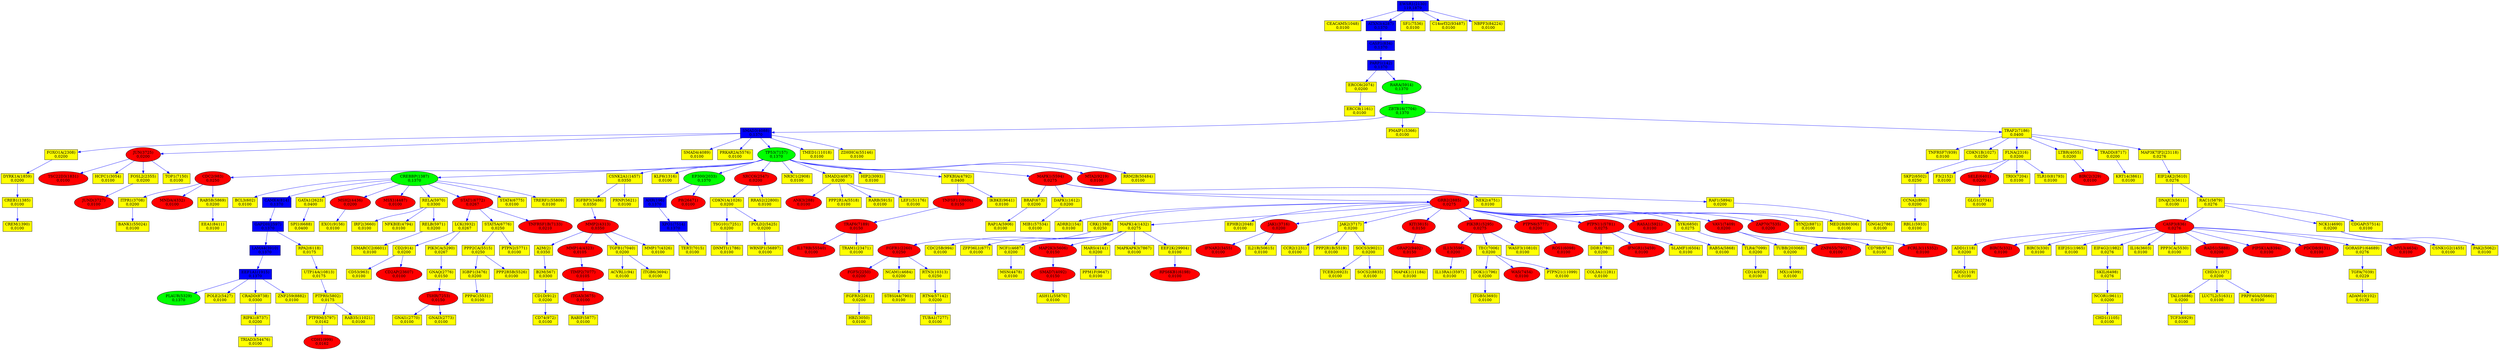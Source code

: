 digraph tmp_ans12 {
N_0 [shape = box, style = filled, fillcolor = yellow, label = "ADD1(118)\n0,0200"];
N_1 [shape = box, style = filled, fillcolor = yellow, label = "ADD2(119)\n0,0100"];
N_2 [shape = box, style = filled, fillcolor = blue, label = "PARP1(142)\n0,1370"];
N_3 [shape = box, style = filled, fillcolor = yellow, label = "ADRB2(154)\n0,0100"];
N_4 [shape = box, style = filled, fillcolor = blue, label = "AHR(196)\n0,1370"];
N_5 [shape = box, style = filled, fillcolor = yellow, label = "A2M(2)\n0,0350"];
N_6 [shape = box, style = filled, fillcolor = yellow, label = "ACVRL1(94)\n0,0100"];
N_7 [shape = ellipse, style = filled, fillcolor = red, label = "BIRC5(332)\n0,0100"];
N_8 [shape = box, style = filled, fillcolor = yellow, label = "ADAM10(102)\n0,0129"];
N_9 [shape = box, style = filled, fillcolor = yellow, label = "B2M(567)\n0,0300"];
N_10 [shape = box, style = filled, fillcolor = yellow, label = "BRAF(673)\n0,0200"];
N_11 [shape = box, style = filled, fillcolor = yellow, label = "DDR1(780)\n0,0200"];
N_12 [shape = box, style = filled, fillcolor = blue, label = "CASP1(834)\n0,1370"];
N_13 [shape = ellipse, style = filled, fillcolor = red, label = "CASP3(836)\n0,0276"];
N_14 [shape = box, style = filled, fillcolor = yellow, label = "BIRC3(330)\n0,0100"];
N_15 [shape = ellipse, style = filled, fillcolor = red, label = "BIRC2(329)\n0,0100"];
N_16 [shape = box, style = filled, fillcolor = yellow, label = "CD2(914)\n0,0200"];
N_17 [shape = box, style = filled, fillcolor = yellow, label = "TNFRSF7(939)\n0,0100"];
N_18 [shape = box, style = filled, fillcolor = yellow, label = "CD74(972)\n0,0100"];
N_19 [shape = box, style = filled, fillcolor = yellow, label = "CD1D(912)\n0,0200"];
N_20 [shape = box, style = filled, fillcolor = yellow, label = "CCNA2(890)\n0,0200"];
N_21 [shape = ellipse, style = filled, fillcolor = red, label = "CDC2(983)\n0,0250"];
N_22 [shape = ellipse, style = filled, fillcolor = red, label = "CDH1(999)\n0,0162"];
N_23 [shape = box, style = filled, fillcolor = yellow, label = "CDKN1A(1026)\n0,0200"];
N_24 [shape = box, style = filled, fillcolor = yellow, label = "CHD3(1107)\n0,0200"];
N_25 [shape = box, style = filled, fillcolor = yellow, label = "CDC25B(994)\n0,0100"];
N_26 [shape = box, style = filled, fillcolor = yellow, label = "CDKN1B(1027)\n0,0250"];
N_27 [shape = box, style = filled, fillcolor = yellow, label = "CCR2(1231)\n0,0100"];
N_28 [shape = box, style = filled, fillcolor = yellow, label = "BCL3(602)\n0,0100"];
N_29 [shape = box, style = filled, fillcolor = yellow, label = "CREB1(1385)\n0,0100"];
N_30 [shape = ellipse, style = filled, fillcolor = green, label = "CREBBP(1387)\n0,1370"];
N_31 [shape = box, style = filled, fillcolor = blue, label = "CAMK4(814)\n0,1370"];
N_32 [shape = box, style = filled, fillcolor = yellow, label = "CREM(1390)\n0,0100"];
N_33 [shape = box, style = filled, fillcolor = yellow, label = "CRK(1398)\n0,0250"];
N_34 [shape = box, style = filled, fillcolor = yellow, label = "ZFP36L1(677)\n0,0100"];
N_35 [shape = box, style = filled, fillcolor = yellow, label = "CSNK2A1(1457)\n0,0350"];
N_36 [shape = box, style = filled, fillcolor = yellow, label = "MAPK14(1432)\n0,0275"];
N_37 [shape = box, style = filled, fillcolor = yellow, label = "CD14(929)\n0,0100"];
N_38 [shape = box, style = filled, fillcolor = yellow, label = "DAPK1(1612)\n0,0200"];
N_39 [shape = box, style = filled, fillcolor = yellow, label = "ERCC8(1161)\n0,0100"];
N_40 [shape = box, style = filled, fillcolor = yellow, label = "DNMT1(1786)\n0,0100"];
N_41 [shape = ellipse, style = filled, fillcolor = red, label = "TSC22D3(1831)\n0,0100"];
N_42 [shape = box, style = filled, fillcolor = blue, label = "EEF1A1(1915)\n0,1370"];
N_43 [shape = box, style = filled, fillcolor = yellow, label = "KLF6(1316)\n0,0100"];
N_44 [shape = box, style = filled, fillcolor = yellow, label = "EIF2S1(1965)\n0,0100"];
N_45 [shape = box, style = filled, fillcolor = yellow, label = "EIF4G2(1982)\n0,0276"];
N_46 [shape = ellipse, style = filled, fillcolor = green, label = "EP300(2033)\n0,1370"];
N_47 [shape = box, style = filled, fillcolor = yellow, label = "EPHB2(2048)\n0,0100"];
N_48 [shape = box, style = filled, fillcolor = yellow, label = "CEACAM5(1048)\n0,0100"];
N_49 [shape = box, style = filled, fillcolor = blue, label = "EWSR1(2130)\n119,1879"];
N_50 [shape = box, style = filled, fillcolor = yellow, label = "F3(2152)\n0,0100"];
N_51 [shape = box, style = filled, fillcolor = yellow, label = "DOK1(1796)\n0,0200"];
N_52 [shape = box, style = filled, fillcolor = yellow, label = "COL3A1(1281)\n0,0100"];
N_53 [shape = ellipse, style = filled, fillcolor = red, label = "FGFR1(2260)\n0,0250"];
N_54 [shape = ellipse, style = filled, fillcolor = red, label = "FGF5(2250)\n0,0200"];
N_55 [shape = box, style = filled, fillcolor = yellow, label = "FGFR3(2261)\n0,0200"];
N_56 [shape = box, style = filled, fillcolor = yellow, label = "DYRK1A(1859)\n0,0200"];
N_57 [shape = box, style = filled, fillcolor = yellow, label = "FLNA(2316)\n0,0200"];
N_58 [shape = box, style = filled, fillcolor = yellow, label = "CD79B(974)\n0,0100"];
N_59 [shape = box, style = filled, fillcolor = yellow, label = "FOXO1A(2308)\n0,0200"];
N_60 [shape = box, style = filled, fillcolor = blue, label = "GAPDH(2597)\n0,1370"];
N_61 [shape = ellipse, style = filled, fillcolor = red, label = "XRCC6(2547)\n0,0200"];
N_62 [shape = box, style = filled, fillcolor = yellow, label = "CD53(963)\n0,0100"];
N_63 [shape = box, style = filled, fillcolor = yellow, label = "GNAI1(2770)\n0,0100"];
N_64 [shape = box, style = filled, fillcolor = yellow, label = "GNAI3(2773)\n0,0100"];
N_65 [shape = box, style = filled, fillcolor = yellow, label = "GNAQ(2776)\n0,0150"];
N_66 [shape = ellipse, style = filled, fillcolor = red, label = "GRB2(2885)\n0,0275"];
N_67 [shape = box, style = filled, fillcolor = yellow, label = "NR3C1(2908)\n0,0100"];
N_68 [shape = box, style = filled, fillcolor = yellow, label = "ERCC6(2074)\n0,0200"];
N_69 [shape = box, style = filled, fillcolor = yellow, label = "HBZ(3050)\n0,0100"];
N_70 [shape = box, style = filled, fillcolor = yellow, label = "HCFC1(3054)\n0,0100"];
N_71 [shape = box, style = filled, fillcolor = yellow, label = "CHD1(1105)\n0,0100"];
N_72 [shape = ellipse, style = filled, fillcolor = red, label = "IFNAR2(3455)\n0,0100"];
N_73 [shape = ellipse, style = filled, fillcolor = red, label = "IFNGR1(3459)\n0,0100"];
N_74 [shape = ellipse, style = filled, fillcolor = red, label = "IL13(3596)\n0,0200"];
N_75 [shape = box, style = filled, fillcolor = yellow, label = "IL16(3603)\n0,0100"];
N_76 [shape = ellipse, style = filled, fillcolor = red, label = "ITGA3(3675)\n0,0100"];
N_77 [shape = box, style = filled, fillcolor = yellow, label = "ITGB5(3693)\n0,0100"];
N_78 [shape = box, style = filled, fillcolor = yellow, label = "ITPR1(3708)\n0,0200"];
N_79 [shape = ellipse, style = filled, fillcolor = red, label = "JAK1(3716)\n0,0200"];
N_80 [shape = box, style = filled, fillcolor = yellow, label = "JAK2(3717)\n0,0200"];
N_81 [shape = ellipse, style = filled, fillcolor = red, label = "JUN(3725)\n0,0200"];
N_82 [shape = box, style = filled, fillcolor = yellow, label = "FOSL2(2355)\n0,0200"];
N_83 [shape = ellipse, style = filled, fillcolor = red, label = "ANK3(288)\n0,0100"];
N_84 [shape = ellipse, style = filled, fillcolor = red, label = "KIT(3815)\n0,0150"];
N_85 [shape = box, style = filled, fillcolor = yellow, label = "IGFBP3(3486)\n0,0350"];
N_86 [shape = box, style = filled, fillcolor = yellow, label = "LCK(3932)\n0,0267"];
N_87 [shape = box, style = filled, fillcolor = yellow, label = "GATA1(2623)\n0,0400"];
N_88 [shape = box, style = filled, fillcolor = yellow, label = "LTBR(4055)\n0,0200"];
N_89 [shape = box, style = filled, fillcolor = yellow, label = "SMAD2(4087)\n0,0200"];
N_90 [shape = ellipse, style = filled, fillcolor = red, label = "JUND(3727)\n0,0100"];
N_91 [shape = box, style = filled, fillcolor = blue, label = "SMAD3(4088)\n0,1370"];
N_92 [shape = box, style = filled, fillcolor = yellow, label = "SMAD4(4089)\n0,0100"];
N_93 [shape = ellipse, style = filled, fillcolor = red, label = "SMAD7(4092)\n0,0150"];
N_94 [shape = box, style = filled, fillcolor = yellow, label = "IGBP1(3476)\n0,0200"];
N_95 [shape = ellipse, style = filled, fillcolor = red, label = "MMP2(4313)\n0,0350"];
N_96 [shape = ellipse, style = filled, fillcolor = red, label = "MSH2(4436)\n0,0200"];
N_97 [shape = box, style = filled, fillcolor = yellow, label = "MSN(4478)\n0,0100"];
N_98 [shape = ellipse, style = filled, fillcolor = red, label = "MSX1(4487)\n0,0100"];
N_99 [shape = box, style = filled, fillcolor = yellow, label = "MX1(4599)\n0,0100"];
N_100 [shape = box, style = filled, fillcolor = yellow, label = "NCAM1(4684)\n0,0200"];
N_101 [shape = box, style = filled, fillcolor = yellow, label = "NCF1(4687)\n0,0200"];
N_102 [shape = box, style = filled, fillcolor = yellow, label = "CSNK1G2(1455)\n0,0100"];
N_103 [shape = box, style = filled, fillcolor = yellow, label = "HIP2(3093)\n0,0100"];
N_104 [shape = box, style = filled, fillcolor = yellow, label = "NCK1(4690)\n0,0200"];
N_105 [shape = box, style = filled, fillcolor = yellow, label = "NEK2(4751)\n0,0100"];
N_106 [shape = box, style = filled, fillcolor = yellow, label = "IRF2(3660)\n0,0100"];
N_107 [shape = box, style = filled, fillcolor = yellow, label = "GLG1(2734)\n0,0100"];
N_108 [shape = box, style = filled, fillcolor = yellow, label = "NFKBIA(4792)\n0,0400"];
N_109 [shape = box, style = filled, fillcolor = yellow, label = "PAK2(5062)\n0,0100"];
N_110 [shape = ellipse, style = filled, fillcolor = red, label = "PIK3R1(5295)\n0,0275"];
N_111 [shape = box, style = filled, fillcolor = yellow, label = "PIK3CA(5290)\n0,0267"];
N_112 [shape = box, style = filled, fillcolor = yellow, label = "KRT14(3861)\n0,0100"];
N_113 [shape = box, style = filled, fillcolor = yellow, label = "PMAIP1(5366)\n0,0100"];
N_114 [shape = box, style = filled, fillcolor = yellow, label = "PPP2CA(5515)\n0,0250"];
N_115 [shape = box, style = filled, fillcolor = yellow, label = "PPP2R1B(5519)\n0,0100"];
N_116 [shape = box, style = filled, fillcolor = yellow, label = "PPP2R1A(5518)\n0,0100"];
N_117 [shape = box, style = filled, fillcolor = yellow, label = "PPP3CA(5530)\n0,0100"];
N_118 [shape = box, style = filled, fillcolor = yellow, label = "NFKBIE(4794)\n0,0100"];
N_119 [shape = box, style = filled, fillcolor = yellow, label = "PRKAR2A(5576)\n0,0100"];
N_120 [shape = ellipse, style = filled, fillcolor = red, label = "MAPK1(5594)\n0,0275"];
N_121 [shape = box, style = filled, fillcolor = yellow, label = "EIF2AK2(5610)\n0,0276"];
N_122 [shape = box, style = filled, fillcolor = yellow, label = "DNAJC3(5611)\n0,0100"];
N_123 [shape = box, style = filled, fillcolor = yellow, label = "PRNP(5621)\n0,0100"];
N_124 [shape = box, style = filled, fillcolor = blue, label = "ATXN3(4287)\n0,1370"];
N_125 [shape = box, style = filled, fillcolor = blue, label = "LAMA4(3910)\n0,1370"];
N_126 [shape = ellipse, style = filled, fillcolor = red, label = "PTPN6(5777)\n0,0200"];
N_127 [shape = box, style = filled, fillcolor = yellow, label = "PTPRM(5797)\n0,0162"];
N_128 [shape = ellipse, style = filled, fillcolor = red, label = "PTPN11(5781)\n0,0275"];
N_129 [shape = box, style = filled, fillcolor = yellow, label = "RAB5A(5868)\n0,0100"];
N_130 [shape = box, style = filled, fillcolor = yellow, label = "RAC1(5879)\n0,0276"];
N_131 [shape = ellipse, style = filled, fillcolor = red, label = "RAD51(5888)\n0,0200"];
N_132 [shape = box, style = filled, fillcolor = yellow, label = "RAF1(5894)\n0,0200"];
N_133 [shape = box, style = filled, fillcolor = yellow, label = "GNG4(2786)\n0,0100"];
N_134 [shape = box, style = filled, fillcolor = yellow, label = "RAP1A(5906)\n0,0100"];
N_135 [shape = ellipse, style = filled, fillcolor = red, label = "RASA1(5921)\n0,0100"];
N_136 [shape = ellipse, style = filled, fillcolor = red, label = "MNDA(4332)\n0,0100"];
N_137 [shape = ellipse, style = filled, fillcolor = green, label = "RARA(5914)\n0,1370"];
N_138 [shape = box, style = filled, fillcolor = yellow, label = "RBL1(5933)\n0,0100"];
N_139 [shape = box, style = filled, fillcolor = yellow, label = "PPP4C(5531)\n0,0100"];
N_140 [shape = box, style = filled, fillcolor = yellow, label = "RELA(5970)\n0,0300"];
N_141 [shape = box, style = filled, fillcolor = yellow, label = "RELB(5971)\n0,0200"];
N_142 [shape = box, style = filled, fillcolor = yellow, label = "RPA2(6118)\n0,0175"];
N_143 [shape = box, style = filled, fillcolor = yellow, label = "RARB(5915)\n0,0100"];
N_144 [shape = ellipse, style = filled, fillcolor = red, label = "MAP2K3(5606)\n0,0150"];
N_145 [shape = ellipse, style = filled, fillcolor = red, label = "MMP14(4323)\n0,0105"];
N_146 [shape = ellipse, style = filled, fillcolor = red, label = "SELE(6401)\n0,0200"];
N_147 [shape = box, style = filled, fillcolor = yellow, label = "PTPN2(5771)\n0,0100"];
N_148 [shape = box, style = filled, fillcolor = yellow, label = "SKIL(6498)\n0,0276"];
N_149 [shape = box, style = filled, fillcolor = yellow, label = "SLAMF1(6504)\n0,0100"];
N_150 [shape = box, style = filled, fillcolor = yellow, label = "SPI1(6688)\n0,0400"];
N_151 [shape = ellipse, style = filled, fillcolor = red, label = "STAT1(6772)\n0,0267"];
N_152 [shape = box, style = filled, fillcolor = yellow, label = "STAT5A(6776)\n0,0250"];
N_153 [shape = ellipse, style = filled, fillcolor = red, label = "RPS6KB1(6198)\n0,0100"];
N_154 [shape = ellipse, style = filled, fillcolor = green, label = "PLAUR(5329)\n0,1370"];
N_155 [shape = box, style = filled, fillcolor = yellow, label = "SYK(6850)\n0,0275"];
N_156 [shape = box, style = filled, fillcolor = yellow, label = "TCEB2(6923)\n0,0100"];
N_157 [shape = box, style = filled, fillcolor = yellow, label = "TCF3(6929)\n0,0100"];
N_158 [shape = box, style = filled, fillcolor = yellow, label = "TAL1(6886)\n0,0200"];
N_159 [shape = box, style = filled, fillcolor = yellow, label = "SKP2(6502)\n0,0250"];
N_160 [shape = box, style = filled, fillcolor = yellow, label = "TEC(7006)\n0,0200"];
N_161 [shape = box, style = filled, fillcolor = yellow, label = "TERT(7015)\n0,0100"];
N_162 [shape = box, style = filled, fillcolor = yellow, label = "RAB5B(5869)\n0,0200"];
N_163 [shape = box, style = filled, fillcolor = yellow, label = "TGFA(7039)\n0,0229"];
N_164 [shape = box, style = filled, fillcolor = yellow, label = "ITGB6(3694)\n0,0100"];
N_165 [shape = box, style = filled, fillcolor = yellow, label = "TGFB1(7040)\n0,0200"];
N_166 [shape = box, style = filled, fillcolor = yellow, label = "POLE2(5427)\n0,0100"];
N_167 [shape = box, style = filled, fillcolor = yellow, label = "TLR4(7099)\n0,0200"];
N_168 [shape = box, style = filled, fillcolor = yellow, label = "TOP1(7150)\n0,0100"];
N_169 [shape = ellipse, style = filled, fillcolor = green, label = "TP53(7157)\n0,1370"];
N_170 [shape = ellipse, style = filled, fillcolor = red, label = "TNFRSF1B(7133)\n0,0210"];
N_171 [shape = box, style = filled, fillcolor = yellow, label = "TRAF2(7186)\n0,0400"];
N_172 [shape = ellipse, style = filled, fillcolor = red, label = "TRAF6(7189)\n0,0150"];
N_173 [shape = ellipse, style = filled, fillcolor = red, label = "TSHR(7253)\n0,0150"];
N_174 [shape = box, style = filled, fillcolor = yellow, label = "TSG101(7251)\n0,0200"];
N_175 [shape = box, style = filled, fillcolor = yellow, label = "TUBA1(7277)\n0,0100"];
N_176 [shape = ellipse, style = filled, fillcolor = red, label = "WAS(7454)\n0,0100"];
N_177 [shape = box, style = filled, fillcolor = yellow, label = "POLD2(5425)\n0,0200"];
N_178 [shape = box, style = filled, fillcolor = blue, label = "XPO1(7514)\n0,1370"];
N_179 [shape = ellipse, style = filled, fillcolor = red, label = "VAV1(7409)\n0,0200"];
N_180 [shape = ellipse, style = filled, fillcolor = red, label = "ZAP70(7535)\n0,0200"];
N_181 [shape = ellipse, style = filled, fillcolor = green, label = "ZBTB16(7704)\n0,1370"];
N_182 [shape = box, style = filled, fillcolor = yellow, label = "ST8SIA4(7903)\n0,0100"];
N_183 [shape = box, style = filled, fillcolor = yellow, label = "MARS(4141)\n0,0200"];
N_184 [shape = box, style = filled, fillcolor = yellow, label = "SF1(7536)\n0,0100"];
N_185 [shape = box, style = filled, fillcolor = yellow, label = "EEA1(8411)\n0,0100"];
N_186 [shape = box, style = filled, fillcolor = yellow, label = "PTPRS(5802)\n0,0175"];
N_187 [shape = ellipse, style = filled, fillcolor = red, label = "TNFSF11(8600)\n0,0150"];
N_188 [shape = ellipse, style = filled, fillcolor = red, label = "PIP5K1A(8394)\n0,0100"];
N_189 [shape = box, style = filled, fillcolor = yellow, label = "TRADD(8717)\n0,0200"];
N_190 [shape = box, style = filled, fillcolor = yellow, label = "RIPK1(8737)\n0,0200"];
N_191 [shape = box, style = filled, fillcolor = yellow, label = "SYNJ2(8871)\n0,0100"];
N_192 [shape = box, style = filled, fillcolor = yellow, label = "SOCS2(8835)\n0,0100"];
N_193 [shape = box, style = filled, fillcolor = yellow, label = "SMARCC2(6601)\n0,0100"];
N_194 [shape = box, style = filled, fillcolor = yellow, label = "STAT4(6775)\n0,0100"];
N_195 [shape = box, style = filled, fillcolor = yellow, label = "NCOR1(9611)\n0,0200"];
N_196 [shape = box, style = filled, fillcolor = yellow, label = "PPM1F(9647)\n0,0100"];
N_197 [shape = ellipse, style = filled, fillcolor = red, label = "GRAP2(9402)\n0,0150"];
N_198 [shape = ellipse, style = filled, fillcolor = red, label = "PDCD8(9131)\n0,0100"];
N_199 [shape = box, style = filled, fillcolor = yellow, label = "IKBKE(9641)\n0,0100"];
N_200 [shape = box, style = filled, fillcolor = yellow, label = "RTN3(10313)\n0,0250"];
N_201 [shape = ellipse, style = filled, fillcolor = red, label = "ROS1(6098)\n0,0100"];
N_202 [shape = box, style = filled, fillcolor = yellow, label = "RABIF(5877)\n0,0100"];
N_203 [shape = box, style = filled, fillcolor = yellow, label = "UTP14A(10813)\n0,0175"];
N_204 [shape = box, style = filled, fillcolor = yellow, label = "CRADD(8738)\n0,0300"];
N_205 [shape = box, style = filled, fillcolor = yellow, label = "MAP4K1(11184)\n0,0100"];
N_206 [shape = ellipse, style = filled, fillcolor = red, label = "MTA2(9219)\n0,0100"];
N_207 [shape = ellipse, style = filled, fillcolor = red, label = "CD2AP(23607)\n0,0100"];
N_208 [shape = box, style = filled, fillcolor = yellow, label = "MAPKAPK3(7867)\n0,0100"];
N_209 [shape = box, style = filled, fillcolor = yellow, label = "LEF1(51176)\n0,0100"];
N_210 [shape = box, style = filled, fillcolor = yellow, label = "LUC7L2(51631)\n0,0100"];
N_211 [shape = box, style = filled, fillcolor = yellow, label = "TRIAD3(54476)\n0,0100"];
N_212 [shape = box, style = filled, fillcolor = yellow, label = "RRAS2(22800)\n0,0100"];
N_213 [shape = box, style = filled, fillcolor = yellow, label = "PRPF40A(55660)\n0,0100"];
N_214 [shape = box, style = filled, fillcolor = yellow, label = "ZNF259(8882)\n0,0100"];
N_215 [shape = box, style = filled, fillcolor = yellow, label = "WRNIP1(56897)\n0,0100"];
N_216 [shape = box, style = filled, fillcolor = yellow, label = "IL21R(50615)\n0,0100"];
N_217 [shape = box, style = filled, fillcolor = yellow, label = "GORASP1(64689)\n0,0276"];
N_218 [shape = ellipse, style = filled, fillcolor = red, label = "IL17RB(55540)\n0,0100"];
N_219 [shape = box, style = filled, fillcolor = yellow, label = "RTN4(57142)\n0,0200"];
N_220 [shape = box, style = filled, fillcolor = yellow, label = "RAB35(11021)\n0,0100"];
N_221 [shape = box, style = filled, fillcolor = yellow, label = "MED28(80306)\n0,0100"];
N_222 [shape = box, style = filled, fillcolor = yellow, label = "C14orf32(93487)\n0,0100"];
N_223 [shape = box, style = filled, fillcolor = yellow, label = "TRAM1(23471)\n0,0100"];
N_224 [shape = box, style = filled, fillcolor = yellow, label = "NBPF3(84224)\n0,0100"];
N_225 [shape = box, style = filled, fillcolor = yellow, label = "WASF3(10810)\n0,0100"];
N_226 [shape = box, style = filled, fillcolor = yellow, label = "TUBB(203068)\n0,0200"];
N_227 [shape = box, style = filled, fillcolor = yellow, label = "MAP3K7IP2(23118)\n0,0276"];
N_228 [shape = box, style = filled, fillcolor = yellow, label = "TRIO(7204)\n0,0100"];
N_229 [shape = box, style = filled, fillcolor = yellow, label = "PTPN21(11099)\n0,0100"];
N_230 [shape = ellipse, style = filled, fillcolor = red, label = "MYL3(4634)\n0,0100"];
N_231 [shape = box, style = filled, fillcolor = yellow, label = "TLR10(81793)\n0,0100"];
N_232 [shape = ellipse, style = filled, fillcolor = red, label = "ZNF655(79027)\n0,0100"];
N_233 [shape = box, style = filled, fillcolor = yellow, label = "TRERF1(55809)\n0,0100"];
N_234 [shape = box, style = filled, fillcolor = yellow, label = "SOCS3(9021)\n0,0200"];
N_235 [shape = box, style = filled, fillcolor = yellow, label = "EEF2K(29904)\n0,0100"];
N_236 [shape = box, style = filled, fillcolor = yellow, label = "CDGAP(57514)\n0,0100"];
N_237 [shape = box, style = filled, fillcolor = yellow, label = "MIB1(57534)\n0,0100"];
N_238 [shape = box, style = filled, fillcolor = yellow, label = "IL13RA1(3597)\n0,0100"];
N_239 [shape = ellipse, style = filled, fillcolor = red, label = "P8(26471)\n0,0100"];
N_240 [shape = ellipse, style = filled, fillcolor = red, label = "TIMP2(7077)\n0,0105"];
N_241 [shape = box, style = filled, fillcolor = yellow, label = "BANK1(55024)\n0,0100"];
N_242 [shape = box, style = filled, fillcolor = yellow, label = "MMP17(4326)\n0,0100"];
N_243 [shape = box, style = filled, fillcolor = yellow, label = "TMED1(11018)\n0,0100"];
N_244 [shape = box, style = filled, fillcolor = yellow, label = "ZDHHC4(55146)\n0,0100"];
N_245 [shape = box, style = filled, fillcolor = yellow, label = "ASH1L(55870)\n0,0100"];
N_246 [shape = box, style = filled, fillcolor = yellow, label = "EXO1(9156)\n0,0100"];
N_247 [shape = box, style = filled, fillcolor = yellow, label = "PPP2R5B(5526)\n0,0100"];
N_248 [shape = box, style = filled, fillcolor = yellow, label = "RRM2B(50484)\n0,0100"];
N_249 [shape = ellipse, style = filled, fillcolor = red, label = "FCRL3(115352)\n0,0100"];
N_0 -> N_1 [ color = blue ];
N_5 -> N_9 [ color = blue ];
N_12 -> N_2 [ color = blue ];
N_13 -> N_0 [ color = blue ];
N_13 -> N_7 [ color = blue ];
N_13 -> N_14 [ color = blue ];
N_9 -> N_19 [ color = blue ];
N_19 -> N_18 [ color = blue ];
N_30 -> N_28 [ color = blue ];
N_30 -> N_31 [ color = blue ];
N_29 -> N_32 [ color = blue ];
N_36 -> N_25 [ color = blue ];
N_36 -> N_34 [ color = blue ];
N_13 -> N_44 [ color = blue ];
N_13 -> N_45 [ color = blue ];
N_46 -> N_4 [ color = blue ];
N_49 -> N_48 [ color = blue ];
N_11 -> N_52 [ color = blue ];
N_33 -> N_53 [ color = blue ];
N_53 -> N_54 [ color = blue ];
N_54 -> N_55 [ color = blue ];
N_56 -> N_29 [ color = blue ];
N_57 -> N_50 [ color = blue ];
N_59 -> N_56 [ color = blue ];
N_31 -> N_60 [ color = blue ];
N_61 -> N_23 [ color = blue ];
N_16 -> N_62 [ color = blue ];
N_66 -> N_3 [ color = blue ];
N_66 -> N_33 [ color = blue ];
N_66 -> N_36 [ color = blue ];
N_66 -> N_47 [ color = blue ];
N_2 -> N_68 [ color = blue ];
N_68 -> N_39 [ color = blue ];
N_55 -> N_69 [ color = blue ];
N_13 -> N_75 [ color = blue ];
N_51 -> N_77 [ color = blue ];
N_21 -> N_78 [ color = blue ];
N_66 -> N_79 [ color = blue ];
N_79 -> N_72 [ color = blue ];
N_80 -> N_27 [ color = blue ];
N_66 -> N_80 [ color = blue ];
N_81 -> N_41 [ color = blue ];
N_81 -> N_70 [ color = blue ];
N_81 -> N_82 [ color = blue ];
N_66 -> N_84 [ color = blue ];
N_35 -> N_85 [ color = blue ];
N_86 -> N_16 [ color = blue ];
N_30 -> N_87 [ color = blue ];
N_88 -> N_15 [ color = blue ];
N_89 -> N_83 [ color = blue ];
N_82 -> N_90 [ color = blue ];
N_91 -> N_59 [ color = blue ];
N_91 -> N_81 [ color = blue ];
N_91 -> N_92 [ color = blue ];
N_95 -> N_5 [ color = blue ];
N_85 -> N_95 [ color = blue ];
N_30 -> N_96 [ color = blue ];
N_30 -> N_98 [ color = blue ];
N_53 -> N_100 [ color = blue ];
N_36 -> N_101 [ color = blue ];
N_101 -> N_97 [ color = blue ];
N_104 -> N_102 [ color = blue ];
N_104 -> N_109 [ color = blue ];
N_66 -> N_110 [ color = blue ];
N_110 -> N_74 [ color = blue ];
N_111 -> N_65 [ color = blue ];
N_86 -> N_111 [ color = blue ];
N_114 -> N_94 [ color = blue ];
N_80 -> N_115 [ color = blue ];
N_89 -> N_116 [ color = blue ];
N_13 -> N_117 [ color = blue ];
N_91 -> N_119 [ color = blue ];
N_120 -> N_10 [ color = blue ];
N_120 -> N_38 [ color = blue ];
N_120 -> N_66 [ color = blue ];
N_120 -> N_105 [ color = blue ];
N_121 -> N_122 [ color = blue ];
N_35 -> N_123 [ color = blue ];
N_124 -> N_12 [ color = blue ];
N_49 -> N_124 [ color = blue ];
N_125 -> N_42 [ color = blue ];
N_60 -> N_125 [ color = blue ];
N_66 -> N_126 [ color = blue ];
N_127 -> N_22 [ color = blue ];
N_128 -> N_11 [ color = blue ];
N_66 -> N_128 [ color = blue ];
N_128 -> N_73 [ color = blue ];
N_130 -> N_13 [ color = blue ];
N_130 -> N_104 [ color = blue ];
N_121 -> N_130 [ color = blue ];
N_13 -> N_131 [ color = blue ];
N_131 -> N_24 [ color = blue ];
N_120 -> N_132 [ color = blue ];
N_132 -> N_133 [ color = blue ];
N_10 -> N_134 [ color = blue ];
N_66 -> N_135 [ color = blue ];
N_135 -> N_129 [ color = blue ];
N_21 -> N_136 [ color = blue ];
N_2 -> N_137 [ color = blue ];
N_20 -> N_138 [ color = blue ];
N_94 -> N_139 [ color = blue ];
N_30 -> N_140 [ color = blue ];
N_140 -> N_106 [ color = blue ];
N_140 -> N_118 [ color = blue ];
N_140 -> N_141 [ color = blue ];
N_60 -> N_142 [ color = blue ];
N_89 -> N_143 [ color = blue ];
N_36 -> N_144 [ color = blue ];
N_144 -> N_93 [ color = blue ];
N_95 -> N_145 [ color = blue ];
N_57 -> N_146 [ color = blue ];
N_146 -> N_107 [ color = blue ];
N_45 -> N_148 [ color = blue ];
N_128 -> N_149 [ color = blue ];
N_87 -> N_150 [ color = blue ];
N_30 -> N_151 [ color = blue ];
N_151 -> N_86 [ color = blue ];
N_152 -> N_114 [ color = blue ];
N_152 -> N_147 [ color = blue ];
N_151 -> N_152 [ color = blue ];
N_42 -> N_154 [ color = blue ];
N_66 -> N_155 [ color = blue ];
N_24 -> N_158 [ color = blue ];
N_158 -> N_157 [ color = blue ];
N_159 -> N_20 [ color = blue ];
N_26 -> N_159 [ color = blue ];
N_160 -> N_51 [ color = blue ];
N_110 -> N_160 [ color = blue ];
N_21 -> N_162 [ color = blue ];
N_163 -> N_8 [ color = blue ];
N_165 -> N_6 [ color = blue ];
N_95 -> N_165 [ color = blue ];
N_165 -> N_164 [ color = blue ];
N_42 -> N_166 [ color = blue ];
N_167 -> N_37 [ color = blue ];
N_155 -> N_167 [ color = blue ];
N_81 -> N_168 [ color = blue ];
N_169 -> N_21 [ color = blue ];
N_169 -> N_30 [ color = blue ];
N_169 -> N_35 [ color = blue ];
N_169 -> N_43 [ color = blue ];
N_169 -> N_46 [ color = blue ];
N_169 -> N_61 [ color = blue ];
N_169 -> N_67 [ color = blue ];
N_169 -> N_89 [ color = blue ];
N_91 -> N_169 [ color = blue ];
N_169 -> N_103 [ color = blue ];
N_169 -> N_108 [ color = blue ];
N_169 -> N_120 [ color = blue ];
N_151 -> N_170 [ color = blue ];
N_171 -> N_17 [ color = blue ];
N_171 -> N_26 [ color = blue ];
N_171 -> N_57 [ color = blue ];
N_171 -> N_88 [ color = blue ];
N_173 -> N_63 [ color = blue ];
N_173 -> N_64 [ color = blue ];
N_65 -> N_173 [ color = blue ];
N_23 -> N_174 [ color = blue ];
N_174 -> N_40 [ color = blue ];
N_160 -> N_176 [ color = blue ];
N_23 -> N_177 [ color = blue ];
N_4 -> N_178 [ color = blue ];
N_178 -> N_161 [ color = blue ];
N_66 -> N_179 [ color = blue ];
N_180 -> N_58 [ color = blue ];
N_66 -> N_180 [ color = blue ];
N_181 -> N_91 [ color = blue ];
N_181 -> N_113 [ color = blue ];
N_137 -> N_181 [ color = blue ];
N_181 -> N_171 [ color = blue ];
N_100 -> N_182 [ color = blue ];
N_36 -> N_183 [ color = blue ];
N_49 -> N_184 [ color = blue ];
N_162 -> N_185 [ color = blue ];
N_186 -> N_127 [ color = blue ];
N_108 -> N_187 [ color = blue ];
N_187 -> N_172 [ color = blue ];
N_13 -> N_188 [ color = blue ];
N_189 -> N_112 [ color = blue ];
N_171 -> N_189 [ color = blue ];
N_66 -> N_191 [ color = blue ];
N_141 -> N_193 [ color = blue ];
N_30 -> N_194 [ color = blue ];
N_195 -> N_71 [ color = blue ];
N_148 -> N_195 [ color = blue ];
N_183 -> N_196 [ color = blue ];
N_84 -> N_197 [ color = blue ];
N_13 -> N_198 [ color = blue ];
N_108 -> N_199 [ color = blue ];
N_53 -> N_200 [ color = blue ];
N_126 -> N_201 [ color = blue ];
N_76 -> N_202 [ color = blue ];
N_142 -> N_203 [ color = blue ];
N_203 -> N_186 [ color = blue ];
N_42 -> N_204 [ color = blue ];
N_204 -> N_190 [ color = blue ];
N_197 -> N_205 [ color = blue ];
N_169 -> N_206 [ color = blue ];
N_16 -> N_207 [ color = blue ];
N_36 -> N_208 [ color = blue ];
N_89 -> N_209 [ color = blue ];
N_24 -> N_210 [ color = blue ];
N_190 -> N_211 [ color = blue ];
N_61 -> N_212 [ color = blue ];
N_24 -> N_213 [ color = blue ];
N_42 -> N_214 [ color = blue ];
N_177 -> N_215 [ color = blue ];
N_79 -> N_216 [ color = blue ];
N_13 -> N_217 [ color = blue ];
N_217 -> N_163 [ color = blue ];
N_172 -> N_218 [ color = blue ];
N_219 -> N_175 [ color = blue ];
N_200 -> N_219 [ color = blue ];
N_186 -> N_220 [ color = blue ];
N_66 -> N_221 [ color = blue ];
N_49 -> N_222 [ color = blue ];
N_172 -> N_223 [ color = blue ];
N_49 -> N_224 [ color = blue ];
N_110 -> N_225 [ color = blue ];
N_226 -> N_99 [ color = blue ];
N_179 -> N_226 [ color = blue ];
N_227 -> N_121 [ color = blue ];
N_171 -> N_227 [ color = blue ];
N_57 -> N_228 [ color = blue ];
N_160 -> N_229 [ color = blue ];
N_13 -> N_230 [ color = blue ];
N_57 -> N_231 [ color = blue ];
N_179 -> N_232 [ color = blue ];
N_30 -> N_233 [ color = blue ];
N_80 -> N_234 [ color = blue ];
N_234 -> N_156 [ color = blue ];
N_234 -> N_192 [ color = blue ];
N_36 -> N_235 [ color = blue ];
N_235 -> N_153 [ color = blue ];
N_130 -> N_236 [ color = blue ];
N_38 -> N_237 [ color = blue ];
N_74 -> N_238 [ color = blue ];
N_46 -> N_239 [ color = blue ];
N_240 -> N_76 [ color = blue ];
N_145 -> N_240 [ color = blue ];
N_78 -> N_241 [ color = blue ];
N_95 -> N_242 [ color = blue ];
N_91 -> N_243 [ color = blue ];
N_91 -> N_244 [ color = blue ];
N_93 -> N_245 [ color = blue ];
N_96 -> N_246 [ color = blue ];
N_114 -> N_247 [ color = blue ];
N_169 -> N_248 [ color = blue ];
N_180 -> N_249 [ color = blue ];
}
